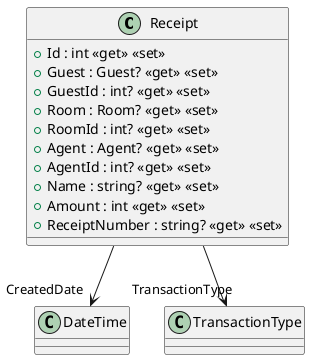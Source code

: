 @startuml
class Receipt {
    + Id : int <<get>> <<set>>
    + Guest : Guest? <<get>> <<set>>
    + GuestId : int? <<get>> <<set>>
    + Room : Room? <<get>> <<set>>
    + RoomId : int? <<get>> <<set>>
    + Agent : Agent? <<get>> <<set>>
    + AgentId : int? <<get>> <<set>>
    + Name : string? <<get>> <<set>>
    + Amount : int <<get>> <<set>>
    + ReceiptNumber : string? <<get>> <<set>>
}
Receipt --> "CreatedDate" DateTime
Receipt --> "TransactionType" TransactionType
@enduml
